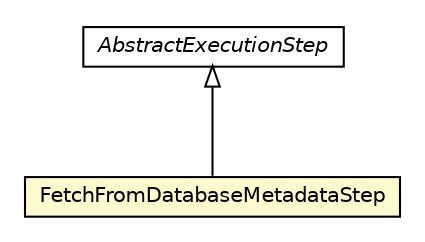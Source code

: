 #!/usr/local/bin/dot
#
# Class diagram 
# Generated by UMLGraph version R5_6-24-gf6e263 (http://www.umlgraph.org/)
#

digraph G {
	edge [fontname="Helvetica",fontsize=10,labelfontname="Helvetica",labelfontsize=10];
	node [fontname="Helvetica",fontsize=10,shape=plaintext];
	nodesep=0.25;
	ranksep=0.5;
	// com.orientechnologies.orient.core.sql.executor.AbstractExecutionStep
	c975379 [label=<<table title="com.orientechnologies.orient.core.sql.executor.AbstractExecutionStep" border="0" cellborder="1" cellspacing="0" cellpadding="2" port="p" href="./AbstractExecutionStep.html">
		<tr><td><table border="0" cellspacing="0" cellpadding="1">
<tr><td align="center" balign="center"><font face="Helvetica-Oblique"> AbstractExecutionStep </font></td></tr>
		</table></td></tr>
		</table>>, URL="./AbstractExecutionStep.html", fontname="Helvetica", fontcolor="black", fontsize=10.0];
	// com.orientechnologies.orient.core.sql.executor.FetchFromDatabaseMetadataStep
	c975453 [label=<<table title="com.orientechnologies.orient.core.sql.executor.FetchFromDatabaseMetadataStep" border="0" cellborder="1" cellspacing="0" cellpadding="2" port="p" bgcolor="lemonChiffon" href="./FetchFromDatabaseMetadataStep.html">
		<tr><td><table border="0" cellspacing="0" cellpadding="1">
<tr><td align="center" balign="center"> FetchFromDatabaseMetadataStep </td></tr>
		</table></td></tr>
		</table>>, URL="./FetchFromDatabaseMetadataStep.html", fontname="Helvetica", fontcolor="black", fontsize=10.0];
	//com.orientechnologies.orient.core.sql.executor.FetchFromDatabaseMetadataStep extends com.orientechnologies.orient.core.sql.executor.AbstractExecutionStep
	c975379:p -> c975453:p [dir=back,arrowtail=empty];
}

